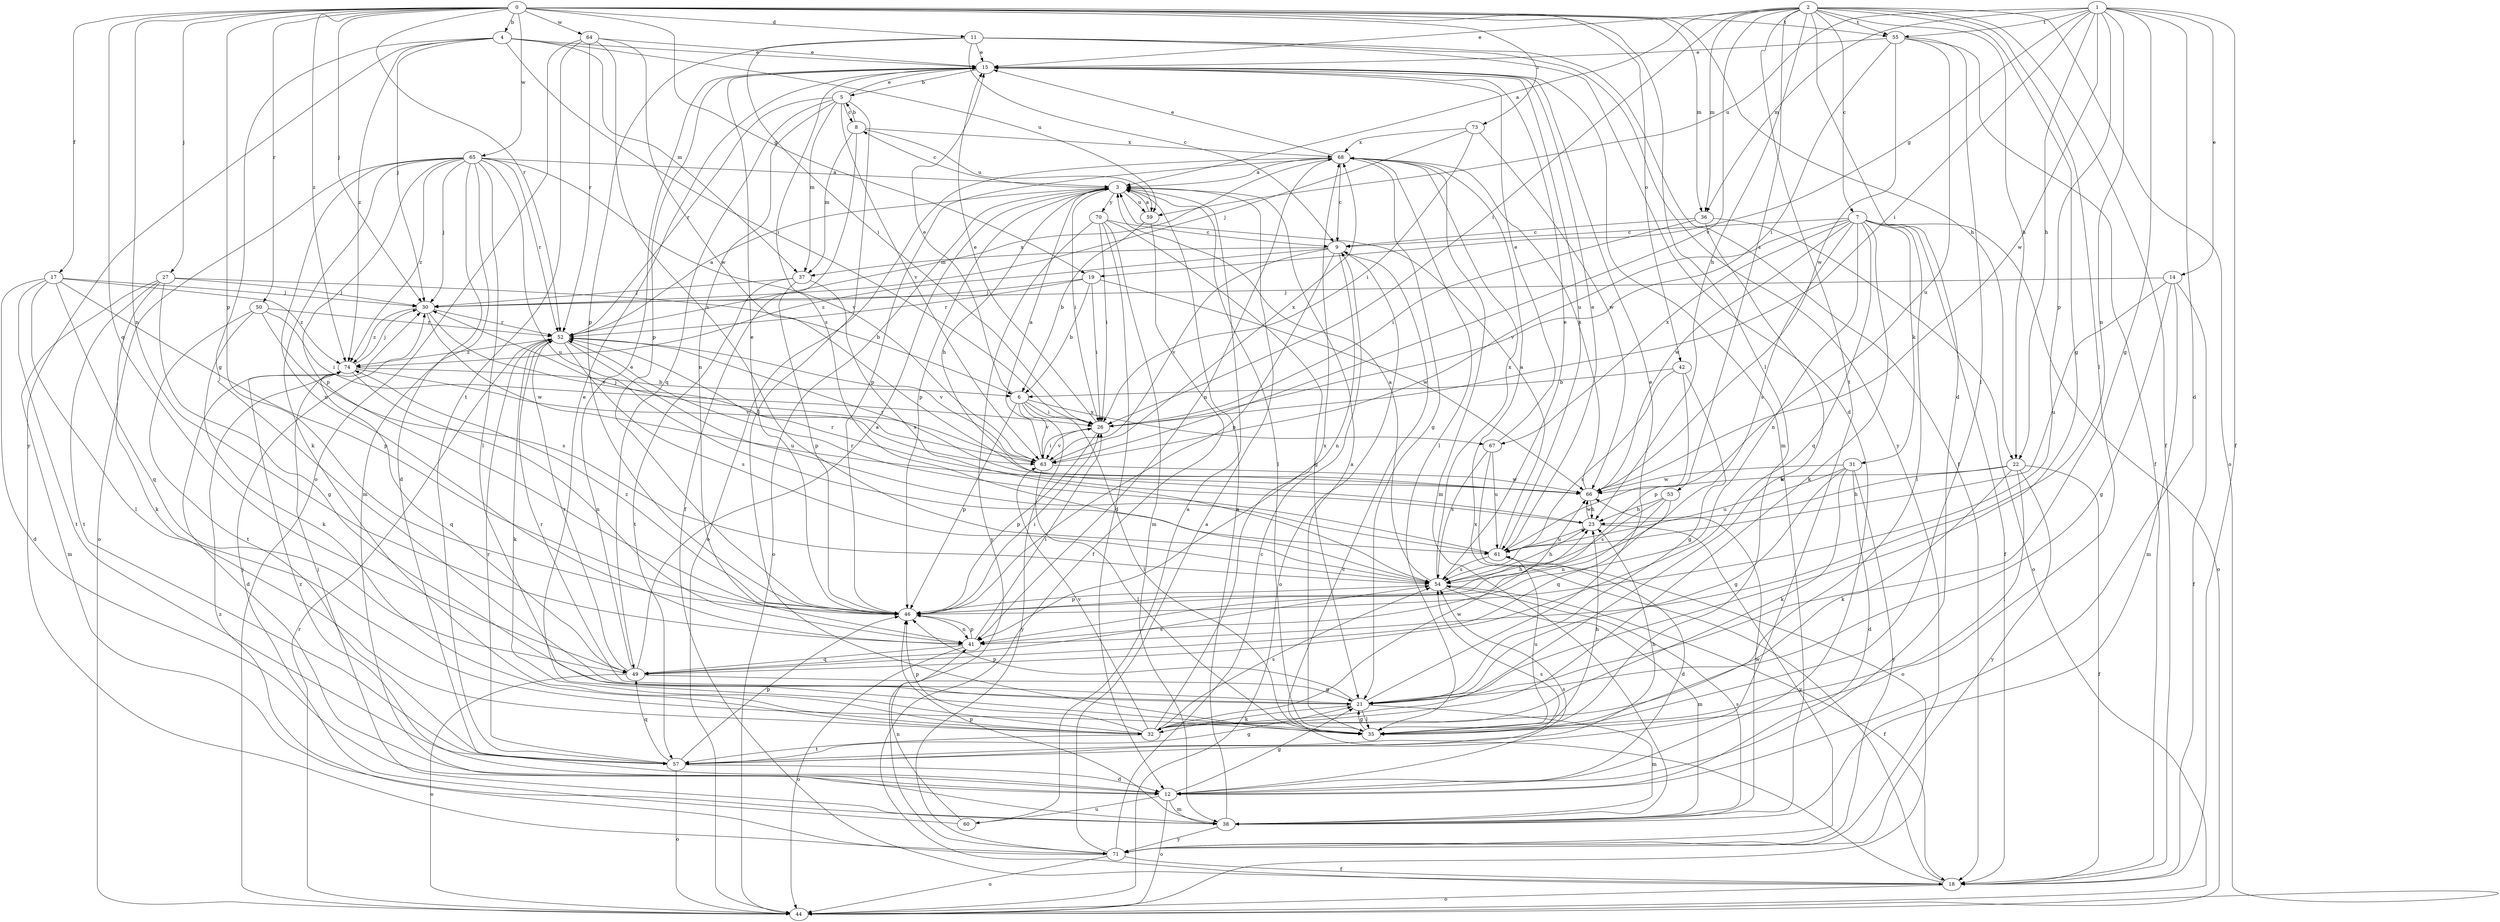 strict digraph  {
0;
1;
2;
3;
4;
5;
6;
7;
8;
9;
11;
12;
14;
15;
17;
18;
19;
21;
22;
23;
26;
27;
30;
31;
32;
35;
36;
37;
38;
41;
42;
44;
46;
49;
50;
52;
53;
54;
55;
57;
59;
60;
61;
63;
64;
65;
66;
67;
68;
70;
71;
73;
74;
0 -> 4  [label=b];
0 -> 11  [label=d];
0 -> 17  [label=f];
0 -> 19  [label=g];
0 -> 22  [label=h];
0 -> 27  [label=j];
0 -> 30  [label=j];
0 -> 35  [label=l];
0 -> 36  [label=m];
0 -> 41  [label=n];
0 -> 42  [label=o];
0 -> 46  [label=p];
0 -> 49  [label=q];
0 -> 50  [label=r];
0 -> 52  [label=r];
0 -> 55  [label=t];
0 -> 64  [label=w];
0 -> 65  [label=w];
0 -> 73  [label=z];
0 -> 74  [label=z];
1 -> 12  [label=d];
1 -> 14  [label=e];
1 -> 18  [label=f];
1 -> 19  [label=g];
1 -> 21  [label=g];
1 -> 22  [label=h];
1 -> 26  [label=i];
1 -> 36  [label=m];
1 -> 41  [label=n];
1 -> 46  [label=p];
1 -> 55  [label=t];
1 -> 59  [label=u];
1 -> 66  [label=w];
2 -> 3  [label=a];
2 -> 7  [label=c];
2 -> 12  [label=d];
2 -> 15  [label=e];
2 -> 18  [label=f];
2 -> 21  [label=g];
2 -> 22  [label=h];
2 -> 23  [label=h];
2 -> 26  [label=i];
2 -> 35  [label=l];
2 -> 36  [label=m];
2 -> 44  [label=o];
2 -> 53  [label=s];
2 -> 55  [label=t];
2 -> 57  [label=t];
2 -> 63  [label=v];
3 -> 8  [label=c];
3 -> 23  [label=h];
3 -> 26  [label=i];
3 -> 35  [label=l];
3 -> 44  [label=o];
3 -> 46  [label=p];
3 -> 59  [label=u];
3 -> 70  [label=y];
4 -> 15  [label=e];
4 -> 21  [label=g];
4 -> 26  [label=i];
4 -> 30  [label=j];
4 -> 37  [label=m];
4 -> 59  [label=u];
4 -> 71  [label=y];
4 -> 74  [label=z];
5 -> 8  [label=c];
5 -> 15  [label=e];
5 -> 35  [label=l];
5 -> 37  [label=m];
5 -> 41  [label=n];
5 -> 49  [label=q];
5 -> 52  [label=r];
5 -> 63  [label=v];
6 -> 15  [label=e];
6 -> 26  [label=i];
6 -> 35  [label=l];
6 -> 46  [label=p];
6 -> 63  [label=v];
6 -> 67  [label=x];
6 -> 71  [label=y];
7 -> 9  [label=c];
7 -> 18  [label=f];
7 -> 31  [label=k];
7 -> 32  [label=k];
7 -> 35  [label=l];
7 -> 41  [label=n];
7 -> 44  [label=o];
7 -> 49  [label=q];
7 -> 54  [label=s];
7 -> 63  [label=v];
7 -> 66  [label=w];
7 -> 67  [label=x];
8 -> 5  [label=b];
8 -> 18  [label=f];
8 -> 37  [label=m];
8 -> 59  [label=u];
8 -> 68  [label=x];
9 -> 37  [label=m];
9 -> 41  [label=n];
9 -> 44  [label=o];
9 -> 46  [label=p];
9 -> 63  [label=v];
9 -> 74  [label=z];
11 -> 9  [label=c];
11 -> 12  [label=d];
11 -> 15  [label=e];
11 -> 18  [label=f];
11 -> 26  [label=i];
11 -> 46  [label=p];
11 -> 71  [label=y];
12 -> 21  [label=g];
12 -> 38  [label=m];
12 -> 44  [label=o];
12 -> 54  [label=s];
12 -> 60  [label=u];
12 -> 74  [label=z];
14 -> 18  [label=f];
14 -> 21  [label=g];
14 -> 30  [label=j];
14 -> 38  [label=m];
14 -> 61  [label=u];
15 -> 5  [label=b];
15 -> 38  [label=m];
15 -> 46  [label=p];
15 -> 54  [label=s];
15 -> 61  [label=u];
17 -> 12  [label=d];
17 -> 30  [label=j];
17 -> 35  [label=l];
17 -> 46  [label=p];
17 -> 49  [label=q];
17 -> 57  [label=t];
17 -> 74  [label=z];
18 -> 9  [label=c];
18 -> 44  [label=o];
18 -> 68  [label=x];
19 -> 6  [label=b];
19 -> 26  [label=i];
19 -> 30  [label=j];
19 -> 52  [label=r];
19 -> 66  [label=w];
21 -> 15  [label=e];
21 -> 32  [label=k];
21 -> 35  [label=l];
21 -> 38  [label=m];
21 -> 46  [label=p];
21 -> 52  [label=r];
22 -> 18  [label=f];
22 -> 23  [label=h];
22 -> 32  [label=k];
22 -> 35  [label=l];
22 -> 66  [label=w];
22 -> 71  [label=y];
23 -> 52  [label=r];
23 -> 61  [label=u];
23 -> 66  [label=w];
23 -> 71  [label=y];
26 -> 15  [label=e];
26 -> 46  [label=p];
26 -> 63  [label=v];
27 -> 6  [label=b];
27 -> 21  [label=g];
27 -> 30  [label=j];
27 -> 32  [label=k];
27 -> 38  [label=m];
27 -> 57  [label=t];
30 -> 52  [label=r];
30 -> 63  [label=v];
30 -> 66  [label=w];
30 -> 74  [label=z];
31 -> 12  [label=d];
31 -> 21  [label=g];
31 -> 32  [label=k];
31 -> 61  [label=u];
31 -> 66  [label=w];
31 -> 71  [label=y];
32 -> 15  [label=e];
32 -> 46  [label=p];
32 -> 54  [label=s];
32 -> 57  [label=t];
32 -> 63  [label=v];
32 -> 66  [label=w];
32 -> 68  [label=x];
35 -> 3  [label=a];
35 -> 21  [label=g];
35 -> 23  [label=h];
35 -> 61  [label=u];
36 -> 9  [label=c];
36 -> 26  [label=i];
36 -> 32  [label=k];
36 -> 44  [label=o];
37 -> 30  [label=j];
37 -> 46  [label=p];
37 -> 54  [label=s];
37 -> 57  [label=t];
38 -> 3  [label=a];
38 -> 30  [label=j];
38 -> 46  [label=p];
38 -> 54  [label=s];
38 -> 66  [label=w];
38 -> 71  [label=y];
41 -> 26  [label=i];
41 -> 44  [label=o];
41 -> 46  [label=p];
41 -> 49  [label=q];
42 -> 6  [label=b];
42 -> 21  [label=g];
42 -> 46  [label=p];
42 -> 54  [label=s];
44 -> 52  [label=r];
46 -> 15  [label=e];
46 -> 23  [label=h];
46 -> 26  [label=i];
46 -> 41  [label=n];
46 -> 74  [label=z];
49 -> 3  [label=a];
49 -> 15  [label=e];
49 -> 21  [label=g];
49 -> 44  [label=o];
49 -> 52  [label=r];
49 -> 54  [label=s];
50 -> 26  [label=i];
50 -> 32  [label=k];
50 -> 52  [label=r];
50 -> 54  [label=s];
50 -> 57  [label=t];
52 -> 3  [label=a];
52 -> 32  [label=k];
52 -> 54  [label=s];
52 -> 61  [label=u];
52 -> 63  [label=v];
52 -> 68  [label=x];
52 -> 74  [label=z];
53 -> 23  [label=h];
53 -> 41  [label=n];
53 -> 49  [label=q];
53 -> 54  [label=s];
54 -> 3  [label=a];
54 -> 15  [label=e];
54 -> 18  [label=f];
54 -> 23  [label=h];
54 -> 38  [label=m];
54 -> 46  [label=p];
54 -> 68  [label=x];
55 -> 15  [label=e];
55 -> 18  [label=f];
55 -> 26  [label=i];
55 -> 35  [label=l];
55 -> 61  [label=u];
55 -> 66  [label=w];
57 -> 12  [label=d];
57 -> 21  [label=g];
57 -> 23  [label=h];
57 -> 44  [label=o];
57 -> 46  [label=p];
57 -> 49  [label=q];
57 -> 52  [label=r];
57 -> 54  [label=s];
59 -> 3  [label=a];
59 -> 6  [label=b];
59 -> 18  [label=f];
60 -> 3  [label=a];
60 -> 30  [label=j];
60 -> 41  [label=n];
61 -> 3  [label=a];
61 -> 12  [label=d];
61 -> 15  [label=e];
61 -> 52  [label=r];
61 -> 54  [label=s];
63 -> 3  [label=a];
63 -> 26  [label=i];
63 -> 30  [label=j];
63 -> 35  [label=l];
63 -> 66  [label=w];
63 -> 68  [label=x];
64 -> 15  [label=e];
64 -> 44  [label=o];
64 -> 52  [label=r];
64 -> 54  [label=s];
64 -> 57  [label=t];
64 -> 66  [label=w];
65 -> 3  [label=a];
65 -> 12  [label=d];
65 -> 30  [label=j];
65 -> 32  [label=k];
65 -> 35  [label=l];
65 -> 38  [label=m];
65 -> 41  [label=n];
65 -> 44  [label=o];
65 -> 46  [label=p];
65 -> 52  [label=r];
65 -> 61  [label=u];
65 -> 63  [label=v];
65 -> 74  [label=z];
66 -> 23  [label=h];
66 -> 52  [label=r];
66 -> 68  [label=x];
67 -> 15  [label=e];
67 -> 44  [label=o];
67 -> 54  [label=s];
67 -> 61  [label=u];
68 -> 3  [label=a];
68 -> 9  [label=c];
68 -> 15  [label=e];
68 -> 21  [label=g];
68 -> 35  [label=l];
68 -> 38  [label=m];
68 -> 41  [label=n];
68 -> 44  [label=o];
68 -> 46  [label=p];
70 -> 9  [label=c];
70 -> 12  [label=d];
70 -> 21  [label=g];
70 -> 26  [label=i];
70 -> 38  [label=m];
70 -> 71  [label=y];
71 -> 3  [label=a];
71 -> 9  [label=c];
71 -> 18  [label=f];
71 -> 44  [label=o];
71 -> 74  [label=z];
73 -> 26  [label=i];
73 -> 30  [label=j];
73 -> 66  [label=w];
73 -> 68  [label=x];
74 -> 6  [label=b];
74 -> 12  [label=d];
74 -> 30  [label=j];
74 -> 41  [label=n];
74 -> 49  [label=q];
74 -> 63  [label=v];
}
